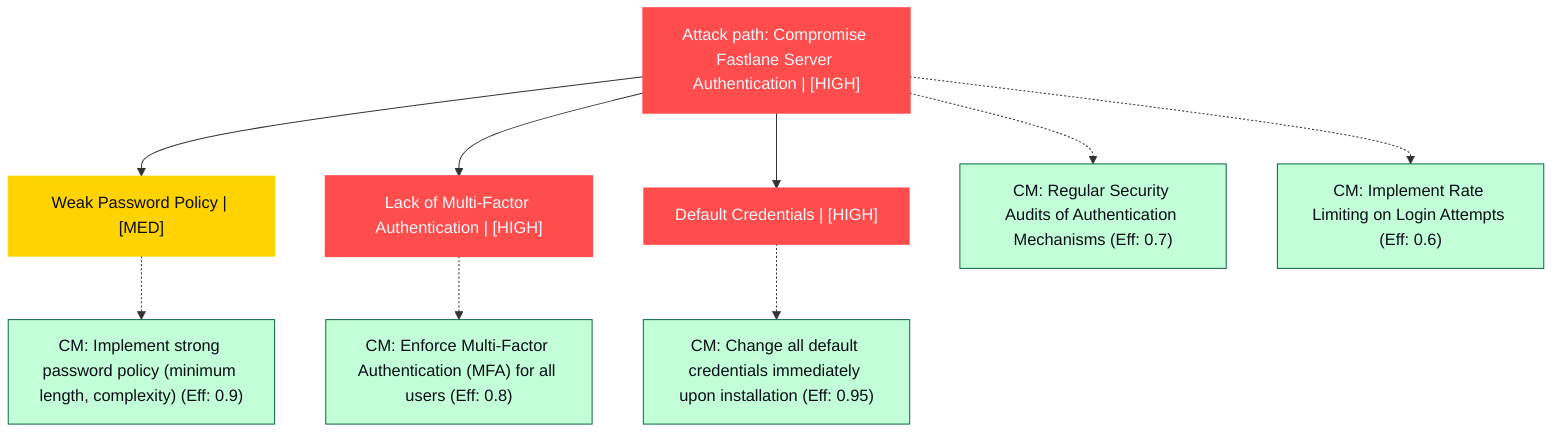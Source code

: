 graph TB
  node_79a4e2d1-9b2f-4c6a-831d-a89c7d3e4f56["Attack path: Compromise Fastlane Server Authentication | [HIGH]"]:::highRisk
  node_8f9d2a3b-4c5e-4d6f-9e01-234567890123["Weak Password Policy | [MED]"]:::mediumRisk
  node_8f9d2a3b-4c5e-4d6f-9e01-234567890123_cm_0["CM: Implement strong password policy (minimum length, complexity) (Eff: 0.9)"]:::countermeasure
  node_9b3d4e5f-6c7d-4e5f-8a9b-c0d1e2f3a4b5["Lack of Multi-Factor Authentication | [HIGH]"]:::highRisk
  node_9b3d4e5f-6c7d-4e5f-8a9b-c0d1e2f3a4b5_cm_0["CM: Enforce Multi-Factor Authentication (MFA) for all users (Eff: 0.8)"]:::countermeasure
  a2b3c4d5-e6f7-89a0-b1c2-345678901234["Default Credentials | [HIGH]"]:::highRisk
  a2b3c4d5-e6f7-89a0-b1c2-345678901234_cm_0["CM: Change all default credentials immediately upon installation (Eff: 0.95)"]:::countermeasure
  node_79a4e2d1-9b2f-4c6a-831d-a89c7d3e4f56_cm_0["CM: Regular Security Audits of Authentication Mechanisms (Eff: 0.7)"]:::countermeasure
  node_79a4e2d1-9b2f-4c6a-831d-a89c7d3e4f56_cm_1["CM: Implement Rate Limiting on Login Attempts (Eff: 0.6)"]:::countermeasure

  node_79a4e2d1-9b2f-4c6a-831d-a89c7d3e4f56 --> node_8f9d2a3b-4c5e-4d6f-9e01-234567890123
  node_8f9d2a3b-4c5e-4d6f-9e01-234567890123 -.-> node_8f9d2a3b-4c5e-4d6f-9e01-234567890123_cm_0
  node_79a4e2d1-9b2f-4c6a-831d-a89c7d3e4f56 --> node_9b3d4e5f-6c7d-4e5f-8a9b-c0d1e2f3a4b5
  node_9b3d4e5f-6c7d-4e5f-8a9b-c0d1e2f3a4b5 -.-> node_9b3d4e5f-6c7d-4e5f-8a9b-c0d1e2f3a4b5_cm_0
  node_79a4e2d1-9b2f-4c6a-831d-a89c7d3e4f56 --> a2b3c4d5-e6f7-89a0-b1c2-345678901234
  a2b3c4d5-e6f7-89a0-b1c2-345678901234 -.-> a2b3c4d5-e6f7-89a0-b1c2-345678901234_cm_0
  node_79a4e2d1-9b2f-4c6a-831d-a89c7d3e4f56 -.-> node_79a4e2d1-9b2f-4c6a-831d-a89c7d3e4f56_cm_0
  node_79a4e2d1-9b2f-4c6a-831d-a89c7d3e4f56 -.-> node_79a4e2d1-9b2f-4c6a-831d-a89c7d3e4f56_cm_1

  classDef andNode fill:#FF4C4C,stroke:#FF4C4C,stroke-width:2px,color:#F5F7FA
  classDef orNode fill:#36FF8F,stroke:#36FF8F,stroke-width:2px,color:#0B0D17
  classDef leafNode fill:#29ABE2,stroke:#29ABE2,stroke-width:2px,color:#F5F7FA
  classDef highRisk fill:#FF4C4C,color:#F5F7FA,stroke:#FF4C4C,stroke-width:2px
  classDef mediumRisk fill:#FFD300,stroke:#FFD300,stroke-width:1px,color:#0B0D17
  classDef lowRisk fill:#FFF2B3,stroke:#FFF2B3,stroke-width:1px,color:#0B0D17
  classDef countermeasure fill:#C2FFD8,stroke:#106B49,stroke-width:1px,color:#0B0D17
  classDef reference fill:#A259FF,stroke:#c3a4ff,stroke-width:1px,stroke-dasharray:3 3,color:#F5F7FA
  classDef mitreNode stroke-dasharray:5 5
  classDef note fill:#ffffcc,stroke:#ffcc00,stroke-width:2px,stroke-dasharray:5 5